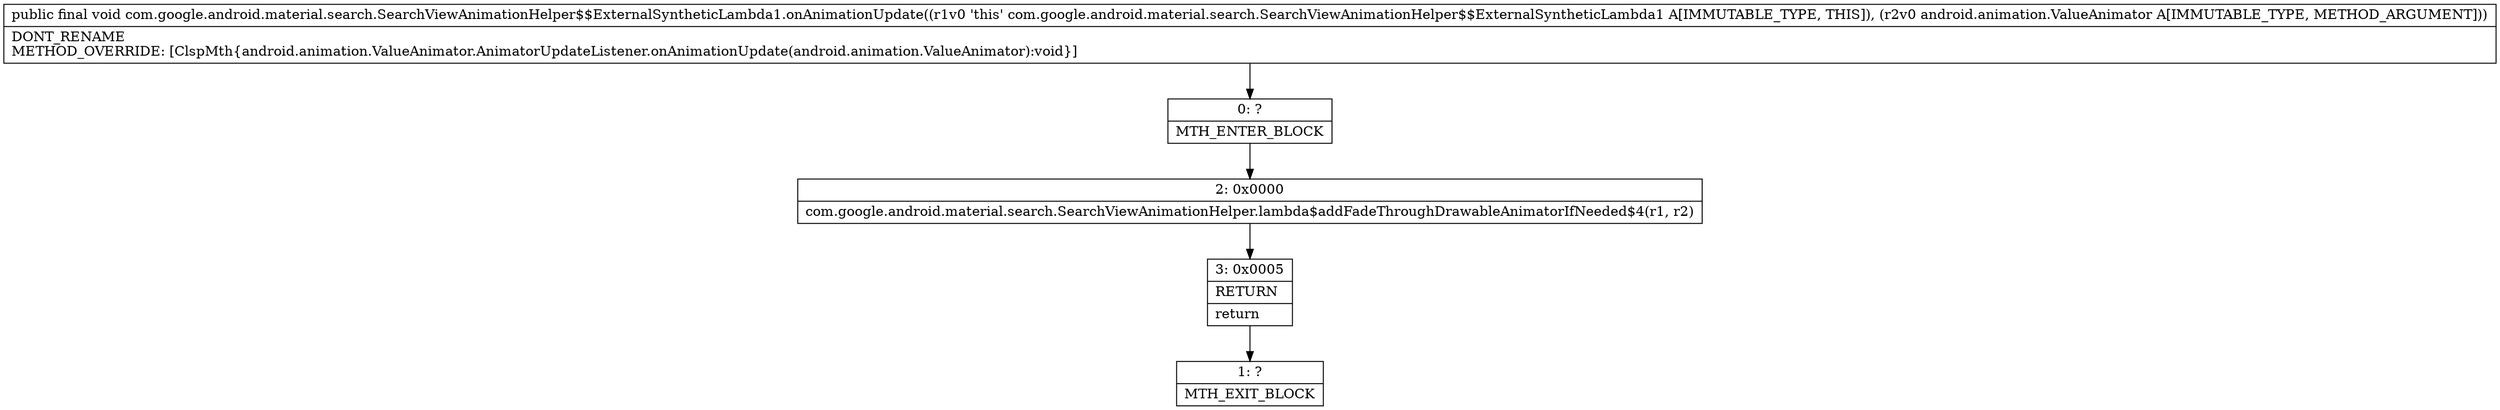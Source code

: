 digraph "CFG forcom.google.android.material.search.SearchViewAnimationHelper$$ExternalSyntheticLambda1.onAnimationUpdate(Landroid\/animation\/ValueAnimator;)V" {
Node_0 [shape=record,label="{0\:\ ?|MTH_ENTER_BLOCK\l}"];
Node_2 [shape=record,label="{2\:\ 0x0000|com.google.android.material.search.SearchViewAnimationHelper.lambda$addFadeThroughDrawableAnimatorIfNeeded$4(r1, r2)\l}"];
Node_3 [shape=record,label="{3\:\ 0x0005|RETURN\l|return\l}"];
Node_1 [shape=record,label="{1\:\ ?|MTH_EXIT_BLOCK\l}"];
MethodNode[shape=record,label="{public final void com.google.android.material.search.SearchViewAnimationHelper$$ExternalSyntheticLambda1.onAnimationUpdate((r1v0 'this' com.google.android.material.search.SearchViewAnimationHelper$$ExternalSyntheticLambda1 A[IMMUTABLE_TYPE, THIS]), (r2v0 android.animation.ValueAnimator A[IMMUTABLE_TYPE, METHOD_ARGUMENT]))  | DONT_RENAME\lMETHOD_OVERRIDE: [ClspMth\{android.animation.ValueAnimator.AnimatorUpdateListener.onAnimationUpdate(android.animation.ValueAnimator):void\}]\l}"];
MethodNode -> Node_0;Node_0 -> Node_2;
Node_2 -> Node_3;
Node_3 -> Node_1;
}

